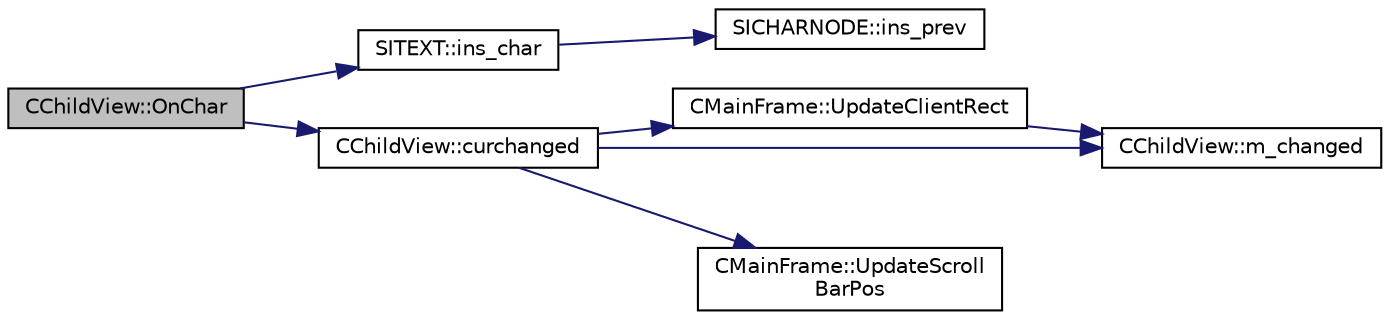 digraph "CChildView::OnChar"
{
  edge [fontname="Helvetica",fontsize="10",labelfontname="Helvetica",labelfontsize="10"];
  node [fontname="Helvetica",fontsize="10",shape=record];
  rankdir="LR";
  Node32 [label="CChildView::OnChar",height=0.2,width=0.4,color="black", fillcolor="grey75", style="filled", fontcolor="black"];
  Node32 -> Node33 [color="midnightblue",fontsize="10",style="solid",fontname="Helvetica"];
  Node33 [label="SITEXT::ins_char",height=0.2,width=0.4,color="black", fillcolor="white", style="filled",URL="$class_s_i_t_e_x_t.html#a6324f46cb5b509caca467ee700305f0c"];
  Node33 -> Node34 [color="midnightblue",fontsize="10",style="solid",fontname="Helvetica"];
  Node34 [label="SICHARNODE::ins_prev",height=0.2,width=0.4,color="black", fillcolor="white", style="filled",URL="$class_s_i_c_h_a_r_n_o_d_e.html#a0aba68c10438db18bea07bb77d70f839"];
  Node32 -> Node35 [color="midnightblue",fontsize="10",style="solid",fontname="Helvetica"];
  Node35 [label="CChildView::curchanged",height=0.2,width=0.4,color="black", fillcolor="white", style="filled",URL="$class_c_child_view.html#ab68bf2b03a8e9aab3f2aac2b9ec3177a"];
  Node35 -> Node36 [color="midnightblue",fontsize="10",style="solid",fontname="Helvetica"];
  Node36 [label="CMainFrame::UpdateClientRect",height=0.2,width=0.4,color="black", fillcolor="white", style="filled",URL="$class_c_main_frame.html#a2500e3a6ace77e01430f5ff4b9a6f182",tooltip="当窗口大小被调整之后调用的函数 "];
  Node36 -> Node37 [color="midnightblue",fontsize="10",style="solid",fontname="Helvetica"];
  Node37 [label="CChildView::m_changed",height=0.2,width=0.4,color="black", fillcolor="white", style="filled",URL="$class_c_child_view.html#acff91e8fc8cc40cd1ebe1d24a6be4945",tooltip="当文本内容根据用户的操作有变化的时候调用  操作如下 "];
  Node35 -> Node38 [color="midnightblue",fontsize="10",style="solid",fontname="Helvetica"];
  Node38 [label="CMainFrame::UpdateScroll\lBarPos",height=0.2,width=0.4,color="black", fillcolor="white", style="filled",URL="$class_c_main_frame.html#a4f7c9f6d9aeae93045c5dd2047ccebf1",tooltip="当改变窗口大小时,调整滚动块的位置 通过记录页面相对于上边界的偏移量来调整 "];
  Node35 -> Node37 [color="midnightblue",fontsize="10",style="solid",fontname="Helvetica"];
}
